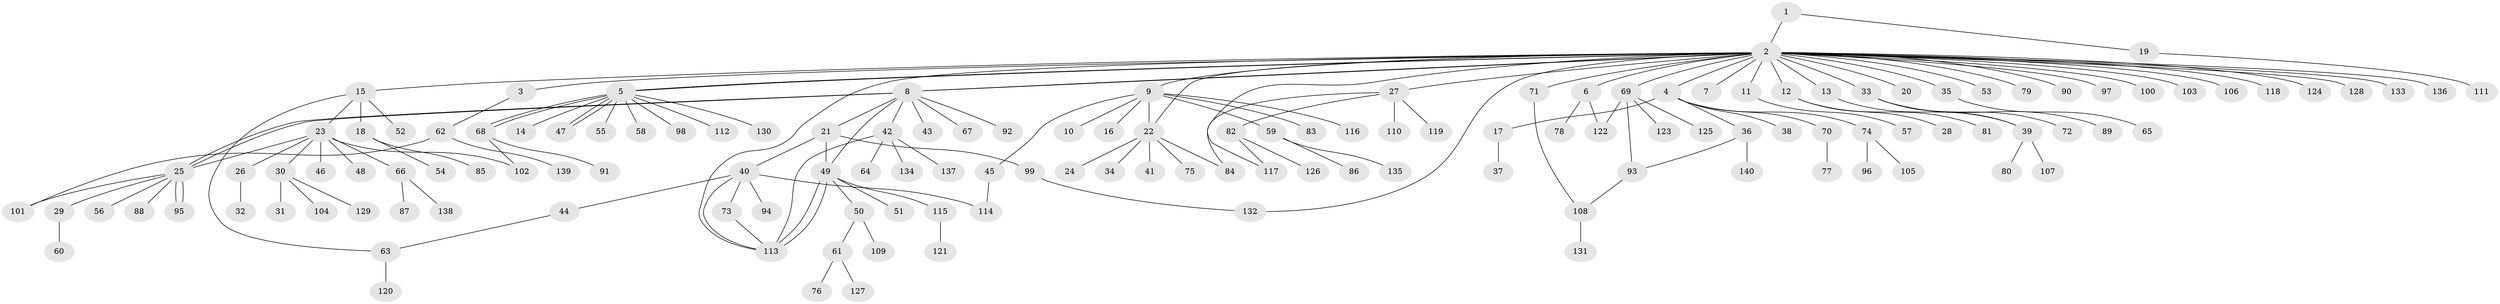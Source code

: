 // Generated by graph-tools (version 1.1) at 2025/49/03/09/25 03:49:52]
// undirected, 140 vertices, 164 edges
graph export_dot {
graph [start="1"]
  node [color=gray90,style=filled];
  1;
  2;
  3;
  4;
  5;
  6;
  7;
  8;
  9;
  10;
  11;
  12;
  13;
  14;
  15;
  16;
  17;
  18;
  19;
  20;
  21;
  22;
  23;
  24;
  25;
  26;
  27;
  28;
  29;
  30;
  31;
  32;
  33;
  34;
  35;
  36;
  37;
  38;
  39;
  40;
  41;
  42;
  43;
  44;
  45;
  46;
  47;
  48;
  49;
  50;
  51;
  52;
  53;
  54;
  55;
  56;
  57;
  58;
  59;
  60;
  61;
  62;
  63;
  64;
  65;
  66;
  67;
  68;
  69;
  70;
  71;
  72;
  73;
  74;
  75;
  76;
  77;
  78;
  79;
  80;
  81;
  82;
  83;
  84;
  85;
  86;
  87;
  88;
  89;
  90;
  91;
  92;
  93;
  94;
  95;
  96;
  97;
  98;
  99;
  100;
  101;
  102;
  103;
  104;
  105;
  106;
  107;
  108;
  109;
  110;
  111;
  112;
  113;
  114;
  115;
  116;
  117;
  118;
  119;
  120;
  121;
  122;
  123;
  124;
  125;
  126;
  127;
  128;
  129;
  130;
  131;
  132;
  133;
  134;
  135;
  136;
  137;
  138;
  139;
  140;
  1 -- 2;
  1 -- 19;
  2 -- 3;
  2 -- 4;
  2 -- 5;
  2 -- 5;
  2 -- 6;
  2 -- 7;
  2 -- 8;
  2 -- 8;
  2 -- 9;
  2 -- 11;
  2 -- 12;
  2 -- 13;
  2 -- 15;
  2 -- 20;
  2 -- 22;
  2 -- 27;
  2 -- 33;
  2 -- 35;
  2 -- 53;
  2 -- 69;
  2 -- 71;
  2 -- 79;
  2 -- 90;
  2 -- 97;
  2 -- 100;
  2 -- 103;
  2 -- 106;
  2 -- 113;
  2 -- 117;
  2 -- 118;
  2 -- 124;
  2 -- 128;
  2 -- 132;
  2 -- 133;
  2 -- 136;
  3 -- 62;
  4 -- 17;
  4 -- 36;
  4 -- 38;
  4 -- 70;
  4 -- 74;
  5 -- 14;
  5 -- 47;
  5 -- 47;
  5 -- 55;
  5 -- 58;
  5 -- 68;
  5 -- 68;
  5 -- 98;
  5 -- 112;
  5 -- 130;
  6 -- 78;
  6 -- 122;
  8 -- 21;
  8 -- 25;
  8 -- 25;
  8 -- 42;
  8 -- 43;
  8 -- 49;
  8 -- 67;
  8 -- 92;
  9 -- 10;
  9 -- 16;
  9 -- 22;
  9 -- 45;
  9 -- 59;
  9 -- 83;
  9 -- 116;
  11 -- 57;
  12 -- 28;
  12 -- 81;
  13 -- 39;
  15 -- 18;
  15 -- 23;
  15 -- 52;
  15 -- 63;
  17 -- 37;
  18 -- 54;
  18 -- 85;
  19 -- 111;
  21 -- 40;
  21 -- 49;
  21 -- 99;
  22 -- 24;
  22 -- 34;
  22 -- 41;
  22 -- 75;
  22 -- 84;
  23 -- 25;
  23 -- 26;
  23 -- 30;
  23 -- 46;
  23 -- 48;
  23 -- 66;
  23 -- 102;
  25 -- 29;
  25 -- 56;
  25 -- 88;
  25 -- 95;
  25 -- 95;
  25 -- 101;
  26 -- 32;
  27 -- 82;
  27 -- 84;
  27 -- 110;
  27 -- 119;
  29 -- 60;
  30 -- 31;
  30 -- 104;
  30 -- 129;
  33 -- 39;
  33 -- 72;
  33 -- 89;
  35 -- 65;
  36 -- 93;
  36 -- 140;
  39 -- 80;
  39 -- 107;
  40 -- 44;
  40 -- 73;
  40 -- 94;
  40 -- 113;
  40 -- 114;
  42 -- 64;
  42 -- 113;
  42 -- 134;
  42 -- 137;
  44 -- 63;
  45 -- 114;
  49 -- 50;
  49 -- 51;
  49 -- 113;
  49 -- 113;
  49 -- 115;
  50 -- 61;
  50 -- 109;
  59 -- 86;
  59 -- 135;
  61 -- 76;
  61 -- 127;
  62 -- 101;
  62 -- 139;
  63 -- 120;
  66 -- 87;
  66 -- 138;
  68 -- 91;
  68 -- 102;
  69 -- 93;
  69 -- 122;
  69 -- 123;
  69 -- 125;
  70 -- 77;
  71 -- 108;
  73 -- 113;
  74 -- 96;
  74 -- 105;
  82 -- 117;
  82 -- 126;
  93 -- 108;
  99 -- 132;
  108 -- 131;
  115 -- 121;
}
